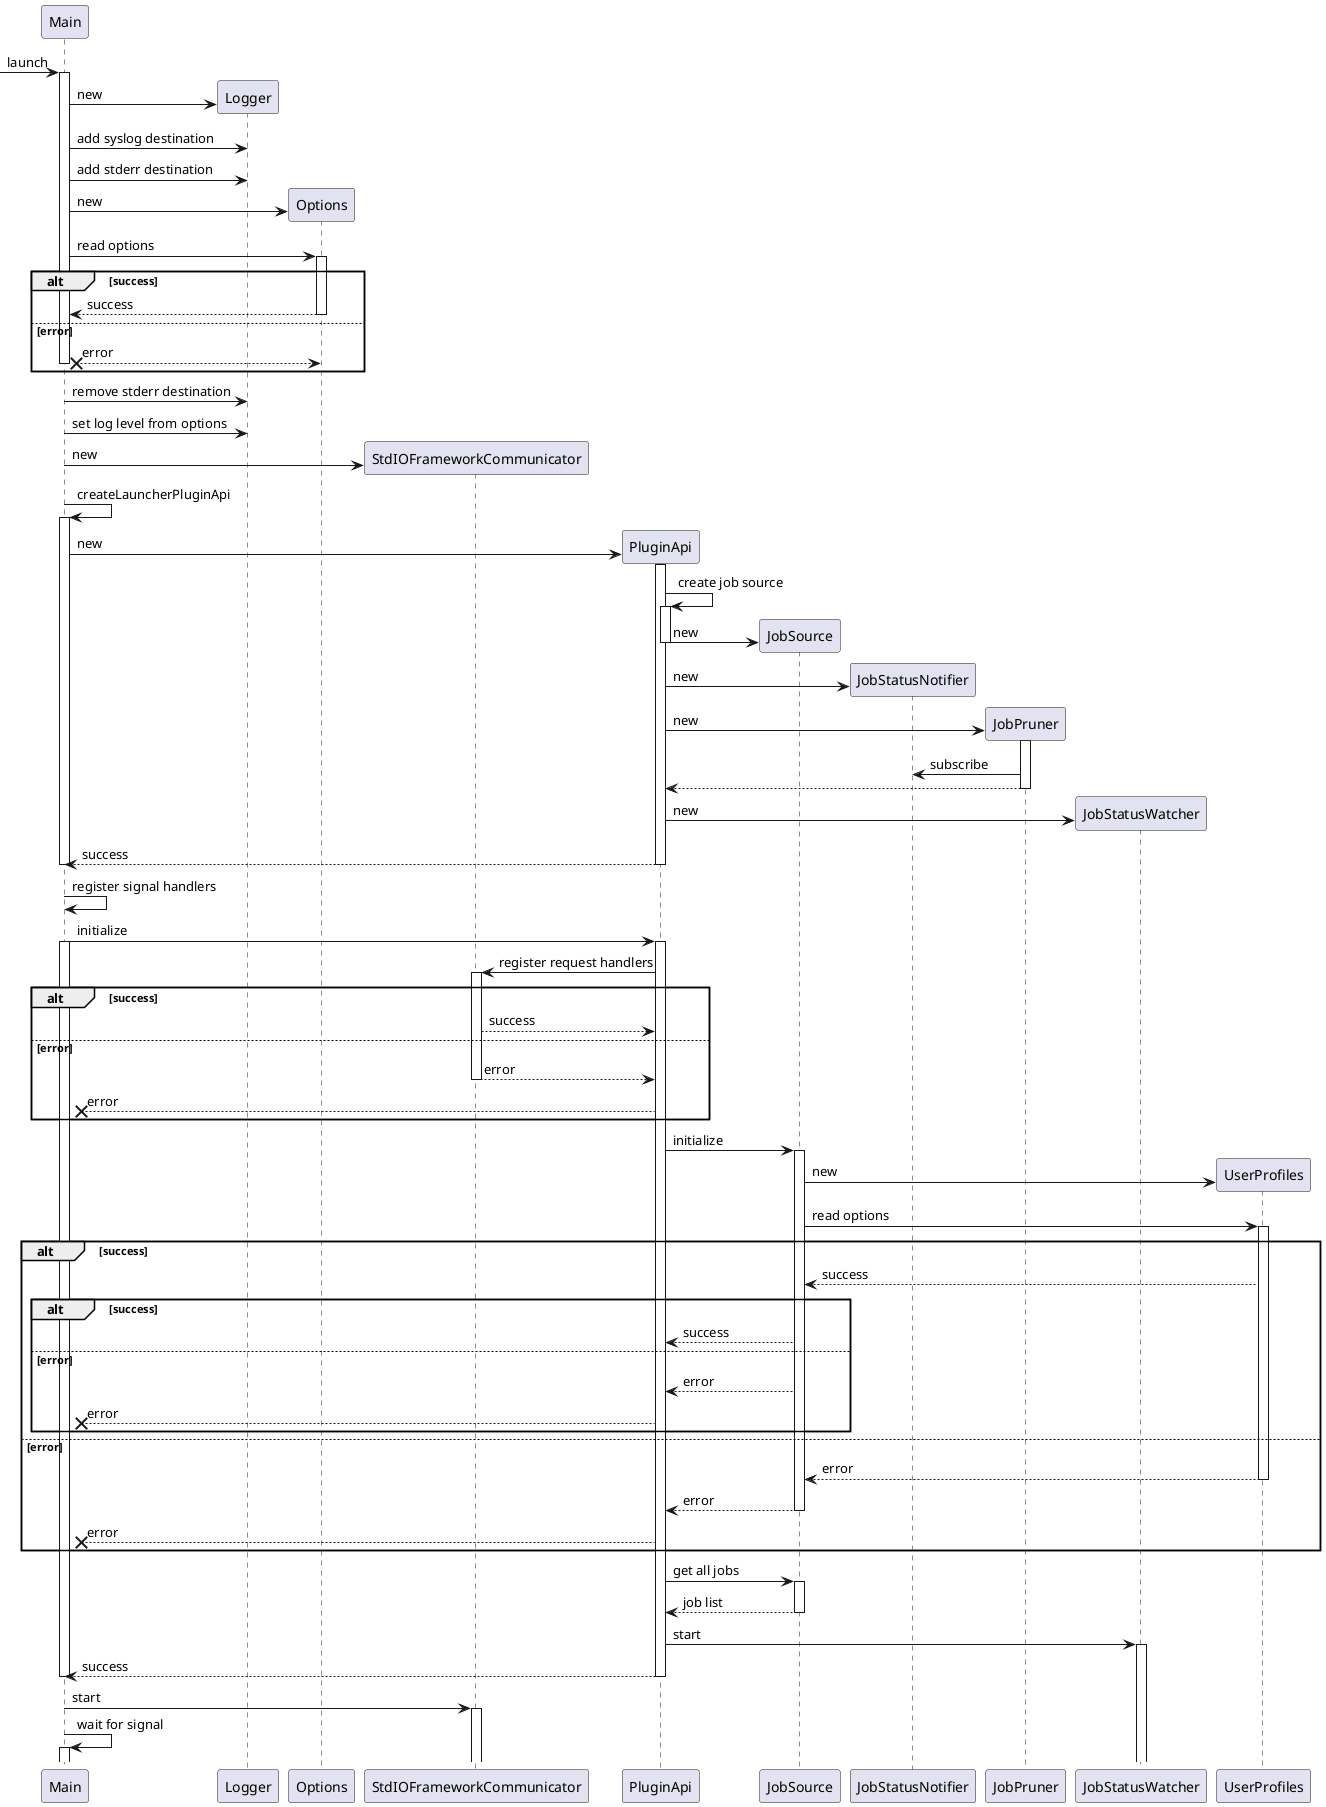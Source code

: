 @startuml

[-> Main : launch
activate Main

create Logger
Main -> Logger : new
Main -> Logger : add syslog destination
Main -> Logger : add stderr destination

create Options
Main -> Options : new
Main -> Options ++ : read options
alt success
Main <-- Options -- : success
else error
Main X-- Options -- : error
end

Main -> Logger : remove stderr destination
Main -> Logger : set log level from options

create StdIOFrameworkCommunicator
Main -> StdIOFrameworkCommunicator : new

Main -> Main ++ : createLauncherPluginApi
create PluginApi
Main -> PluginApi ++ : new

PluginApi -> PluginApi ++ : create job source
create JobSource
PluginApi -> JobSource : new
deactivate PluginApi

create JobStatusNotifier
PluginApi -> JobStatusNotifier : new

create JobPruner
PluginApi -> JobPruner ++ : new
JobPruner -> JobStatusNotifier : subscribe
PluginApi <-- JobPruner --

create JobStatusWatcher
PluginApi -> JobStatusWatcher : new

Main <-- PluginApi -- : success
deactivate Main

Main -> Main : register signal handlers

Main -> PluginApi  ++ : initialize
activate Main
StdIOFrameworkCommunicator <- PluginApi ++ : register request handlers
alt success
StdIOFrameworkCommunicator --> PluginApi : success
else error
StdIOFrameworkCommunicator --> PluginApi -- :error
Main X<-- PluginApi : error
end

PluginApi -> JobSource ++ : initialize
create UserProfiles
JobSource -> UserProfiles : new
JobSource -> UserProfiles ++ : read options
alt success
JobSource <-- UserProfiles : success
alt success
PluginApi <-- JobSource : success
else error
PluginApi <-- JobSource : error
Main X<-- PluginApi : error
end
else error
JobSource <-- UserProfiles --: error
PluginApi <-- JobSource --: error
Main X<-- PluginApi : error
end

PluginApi -> JobSource ++ : get all jobs
PluginApi <-- JobSource -- : job list

PluginApi -> JobStatusWatcher ++ : start
Main <-- PluginApi -- : success

deactivate Main

Main -> StdIOFrameworkCommunicator ++ : start

Main -> Main ++ : wait for signal

@enduml
